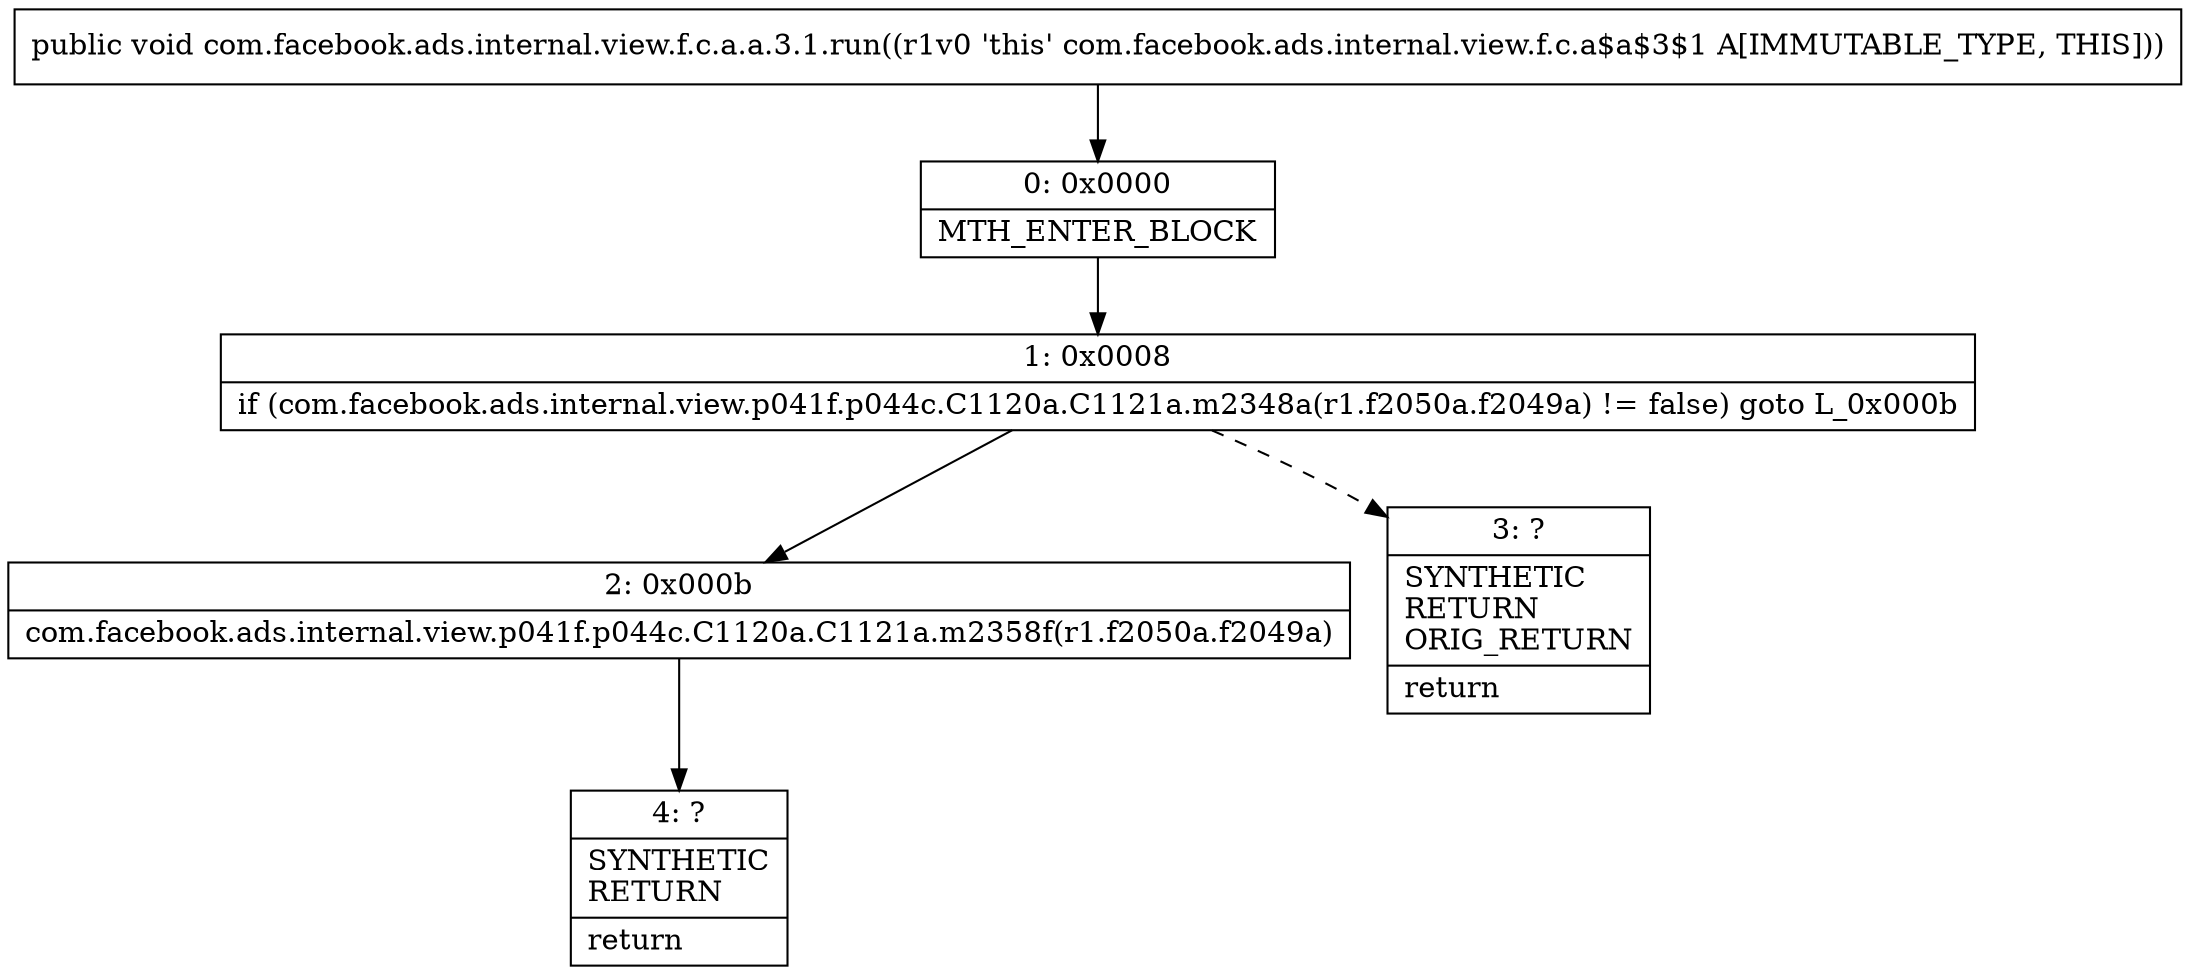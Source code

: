 digraph "CFG forcom.facebook.ads.internal.view.f.c.a.a.3.1.run()V" {
Node_0 [shape=record,label="{0\:\ 0x0000|MTH_ENTER_BLOCK\l}"];
Node_1 [shape=record,label="{1\:\ 0x0008|if (com.facebook.ads.internal.view.p041f.p044c.C1120a.C1121a.m2348a(r1.f2050a.f2049a) != false) goto L_0x000b\l}"];
Node_2 [shape=record,label="{2\:\ 0x000b|com.facebook.ads.internal.view.p041f.p044c.C1120a.C1121a.m2358f(r1.f2050a.f2049a)\l}"];
Node_3 [shape=record,label="{3\:\ ?|SYNTHETIC\lRETURN\lORIG_RETURN\l|return\l}"];
Node_4 [shape=record,label="{4\:\ ?|SYNTHETIC\lRETURN\l|return\l}"];
MethodNode[shape=record,label="{public void com.facebook.ads.internal.view.f.c.a.a.3.1.run((r1v0 'this' com.facebook.ads.internal.view.f.c.a$a$3$1 A[IMMUTABLE_TYPE, THIS])) }"];
MethodNode -> Node_0;
Node_0 -> Node_1;
Node_1 -> Node_2;
Node_1 -> Node_3[style=dashed];
Node_2 -> Node_4;
}

